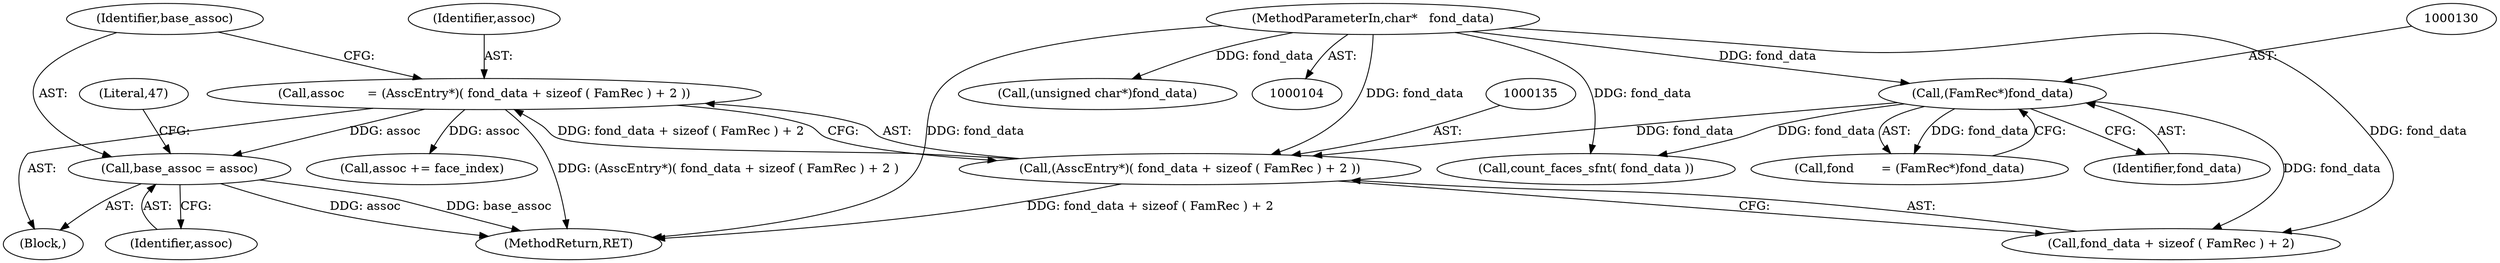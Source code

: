 digraph "0_savannah_18a8f0d9943369449bc4de92d411c78fb08d616c@pointer" {
"1000142" [label="(Call,base_assoc = assoc)"];
"1000132" [label="(Call,assoc      = (AsscEntry*)( fond_data + sizeof ( FamRec ) + 2 ))"];
"1000134" [label="(Call,(AsscEntry*)( fond_data + sizeof ( FamRec ) + 2 ))"];
"1000129" [label="(Call,(FamRec*)fond_data)"];
"1000105" [label="(MethodParameterIn,char*   fond_data)"];
"1000133" [label="(Identifier,assoc)"];
"1000131" [label="(Identifier,fond_data)"];
"1000153" [label="(Call,count_faces_sfnt( fond_data ))"];
"1000403" [label="(MethodReturn,RET)"];
"1000129" [label="(Call,(FamRec*)fond_data)"];
"1000134" [label="(Call,(AsscEntry*)( fond_data + sizeof ( FamRec ) + 2 ))"];
"1000147" [label="(Literal,47)"];
"1000110" [label="(Block,)"];
"1000156" [label="(Call,assoc += face_index)"];
"1000143" [label="(Identifier,base_assoc)"];
"1000136" [label="(Call,fond_data + sizeof ( FamRec ) + 2)"];
"1000132" [label="(Call,assoc      = (AsscEntry*)( fond_data + sizeof ( FamRec ) + 2 ))"];
"1000105" [label="(MethodParameterIn,char*   fond_data)"];
"1000144" [label="(Identifier,assoc)"];
"1000127" [label="(Call,fond       = (FamRec*)fond_data)"];
"1000206" [label="(Call,(unsigned char*)fond_data)"];
"1000142" [label="(Call,base_assoc = assoc)"];
"1000142" -> "1000110"  [label="AST: "];
"1000142" -> "1000144"  [label="CFG: "];
"1000143" -> "1000142"  [label="AST: "];
"1000144" -> "1000142"  [label="AST: "];
"1000147" -> "1000142"  [label="CFG: "];
"1000142" -> "1000403"  [label="DDG: assoc"];
"1000142" -> "1000403"  [label="DDG: base_assoc"];
"1000132" -> "1000142"  [label="DDG: assoc"];
"1000132" -> "1000110"  [label="AST: "];
"1000132" -> "1000134"  [label="CFG: "];
"1000133" -> "1000132"  [label="AST: "];
"1000134" -> "1000132"  [label="AST: "];
"1000143" -> "1000132"  [label="CFG: "];
"1000132" -> "1000403"  [label="DDG: (AsscEntry*)( fond_data + sizeof ( FamRec ) + 2 )"];
"1000134" -> "1000132"  [label="DDG: fond_data + sizeof ( FamRec ) + 2"];
"1000132" -> "1000156"  [label="DDG: assoc"];
"1000134" -> "1000136"  [label="CFG: "];
"1000135" -> "1000134"  [label="AST: "];
"1000136" -> "1000134"  [label="AST: "];
"1000134" -> "1000403"  [label="DDG: fond_data + sizeof ( FamRec ) + 2"];
"1000129" -> "1000134"  [label="DDG: fond_data"];
"1000105" -> "1000134"  [label="DDG: fond_data"];
"1000129" -> "1000127"  [label="AST: "];
"1000129" -> "1000131"  [label="CFG: "];
"1000130" -> "1000129"  [label="AST: "];
"1000131" -> "1000129"  [label="AST: "];
"1000127" -> "1000129"  [label="CFG: "];
"1000129" -> "1000127"  [label="DDG: fond_data"];
"1000105" -> "1000129"  [label="DDG: fond_data"];
"1000129" -> "1000136"  [label="DDG: fond_data"];
"1000129" -> "1000153"  [label="DDG: fond_data"];
"1000105" -> "1000104"  [label="AST: "];
"1000105" -> "1000403"  [label="DDG: fond_data"];
"1000105" -> "1000136"  [label="DDG: fond_data"];
"1000105" -> "1000153"  [label="DDG: fond_data"];
"1000105" -> "1000206"  [label="DDG: fond_data"];
}
